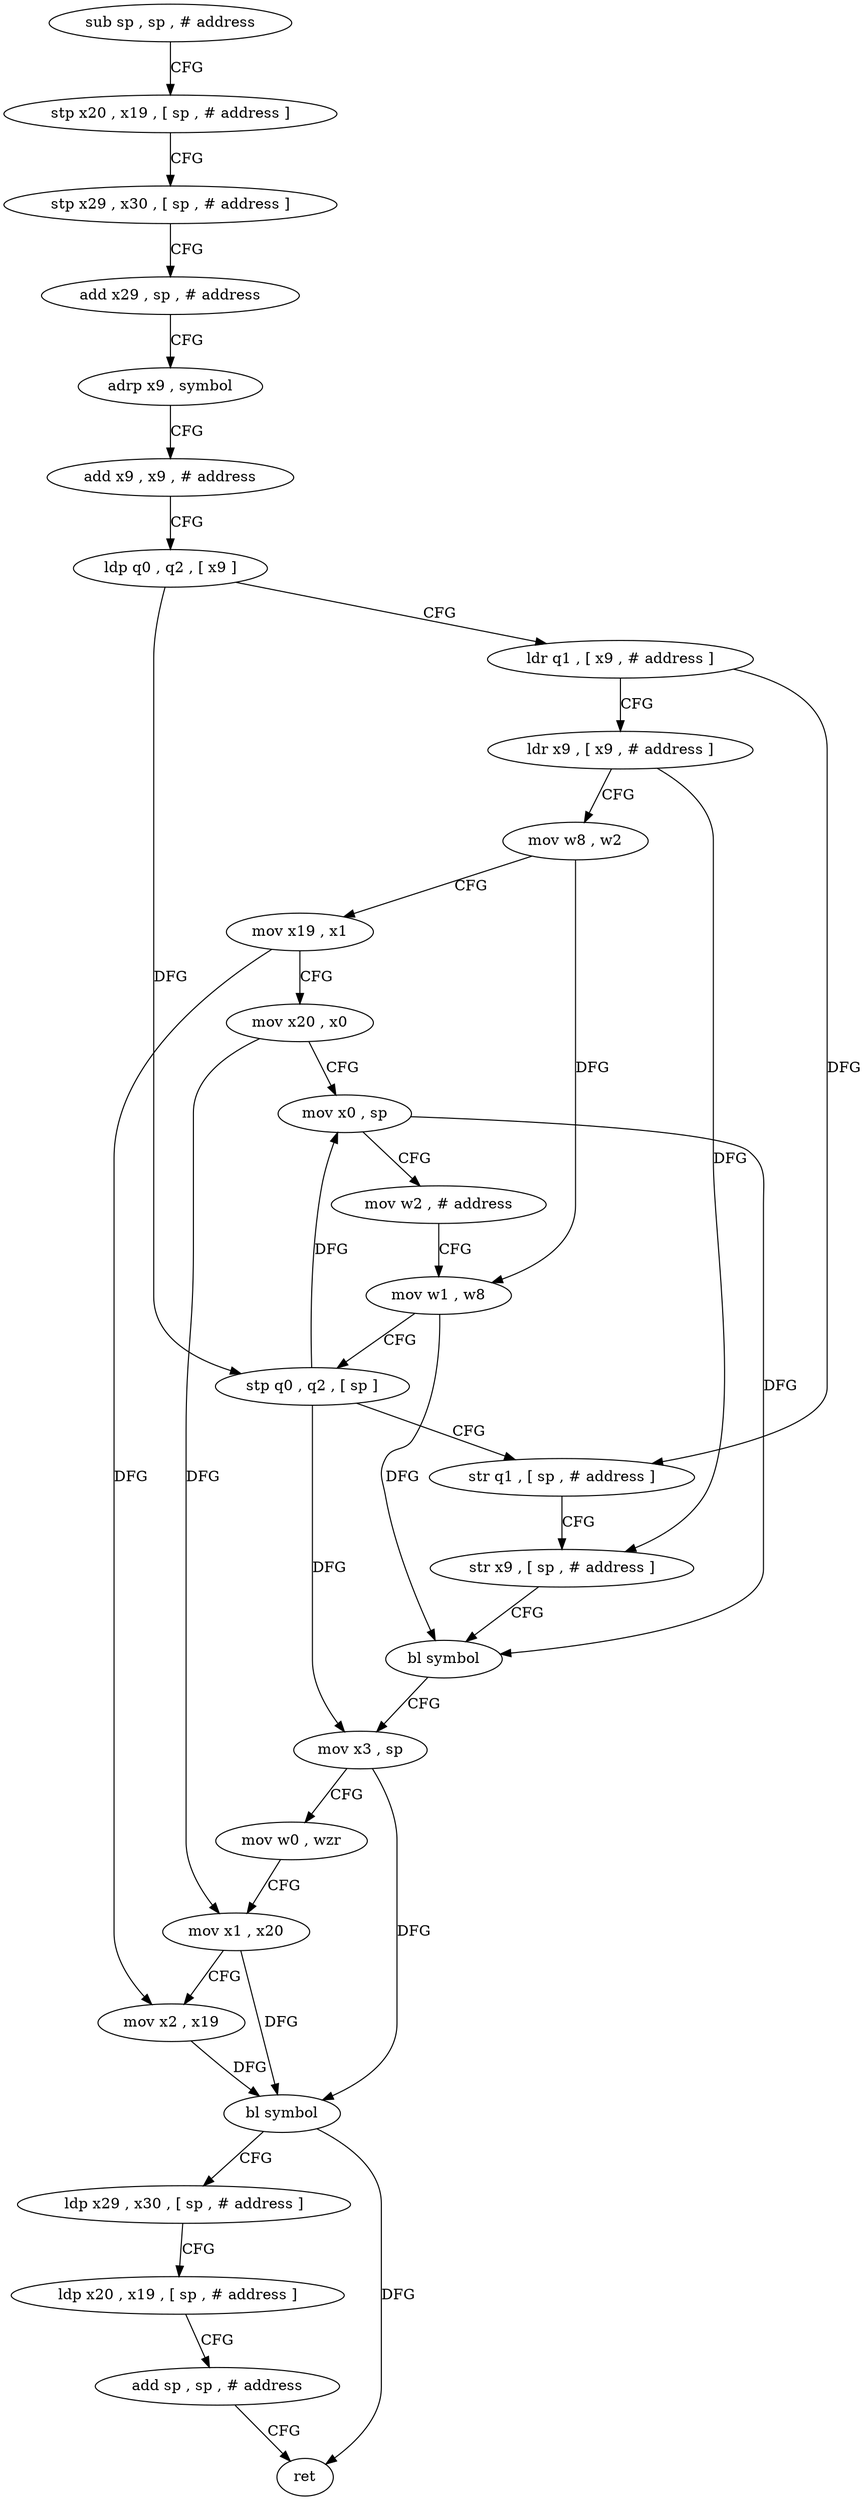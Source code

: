 digraph "func" {
"4211156" [label = "sub sp , sp , # address" ]
"4211160" [label = "stp x20 , x19 , [ sp , # address ]" ]
"4211164" [label = "stp x29 , x30 , [ sp , # address ]" ]
"4211168" [label = "add x29 , sp , # address" ]
"4211172" [label = "adrp x9 , symbol" ]
"4211176" [label = "add x9 , x9 , # address" ]
"4211180" [label = "ldp q0 , q2 , [ x9 ]" ]
"4211184" [label = "ldr q1 , [ x9 , # address ]" ]
"4211188" [label = "ldr x9 , [ x9 , # address ]" ]
"4211192" [label = "mov w8 , w2" ]
"4211196" [label = "mov x19 , x1" ]
"4211200" [label = "mov x20 , x0" ]
"4211204" [label = "mov x0 , sp" ]
"4211208" [label = "mov w2 , # address" ]
"4211212" [label = "mov w1 , w8" ]
"4211216" [label = "stp q0 , q2 , [ sp ]" ]
"4211220" [label = "str q1 , [ sp , # address ]" ]
"4211224" [label = "str x9 , [ sp , # address ]" ]
"4211228" [label = "bl symbol" ]
"4211232" [label = "mov x3 , sp" ]
"4211236" [label = "mov w0 , wzr" ]
"4211240" [label = "mov x1 , x20" ]
"4211244" [label = "mov x2 , x19" ]
"4211248" [label = "bl symbol" ]
"4211252" [label = "ldp x29 , x30 , [ sp , # address ]" ]
"4211256" [label = "ldp x20 , x19 , [ sp , # address ]" ]
"4211260" [label = "add sp , sp , # address" ]
"4211264" [label = "ret" ]
"4211156" -> "4211160" [ label = "CFG" ]
"4211160" -> "4211164" [ label = "CFG" ]
"4211164" -> "4211168" [ label = "CFG" ]
"4211168" -> "4211172" [ label = "CFG" ]
"4211172" -> "4211176" [ label = "CFG" ]
"4211176" -> "4211180" [ label = "CFG" ]
"4211180" -> "4211184" [ label = "CFG" ]
"4211180" -> "4211216" [ label = "DFG" ]
"4211184" -> "4211188" [ label = "CFG" ]
"4211184" -> "4211220" [ label = "DFG" ]
"4211188" -> "4211192" [ label = "CFG" ]
"4211188" -> "4211224" [ label = "DFG" ]
"4211192" -> "4211196" [ label = "CFG" ]
"4211192" -> "4211212" [ label = "DFG" ]
"4211196" -> "4211200" [ label = "CFG" ]
"4211196" -> "4211244" [ label = "DFG" ]
"4211200" -> "4211204" [ label = "CFG" ]
"4211200" -> "4211240" [ label = "DFG" ]
"4211204" -> "4211208" [ label = "CFG" ]
"4211204" -> "4211228" [ label = "DFG" ]
"4211208" -> "4211212" [ label = "CFG" ]
"4211212" -> "4211216" [ label = "CFG" ]
"4211212" -> "4211228" [ label = "DFG" ]
"4211216" -> "4211220" [ label = "CFG" ]
"4211216" -> "4211204" [ label = "DFG" ]
"4211216" -> "4211232" [ label = "DFG" ]
"4211220" -> "4211224" [ label = "CFG" ]
"4211224" -> "4211228" [ label = "CFG" ]
"4211228" -> "4211232" [ label = "CFG" ]
"4211232" -> "4211236" [ label = "CFG" ]
"4211232" -> "4211248" [ label = "DFG" ]
"4211236" -> "4211240" [ label = "CFG" ]
"4211240" -> "4211244" [ label = "CFG" ]
"4211240" -> "4211248" [ label = "DFG" ]
"4211244" -> "4211248" [ label = "DFG" ]
"4211248" -> "4211252" [ label = "CFG" ]
"4211248" -> "4211264" [ label = "DFG" ]
"4211252" -> "4211256" [ label = "CFG" ]
"4211256" -> "4211260" [ label = "CFG" ]
"4211260" -> "4211264" [ label = "CFG" ]
}
